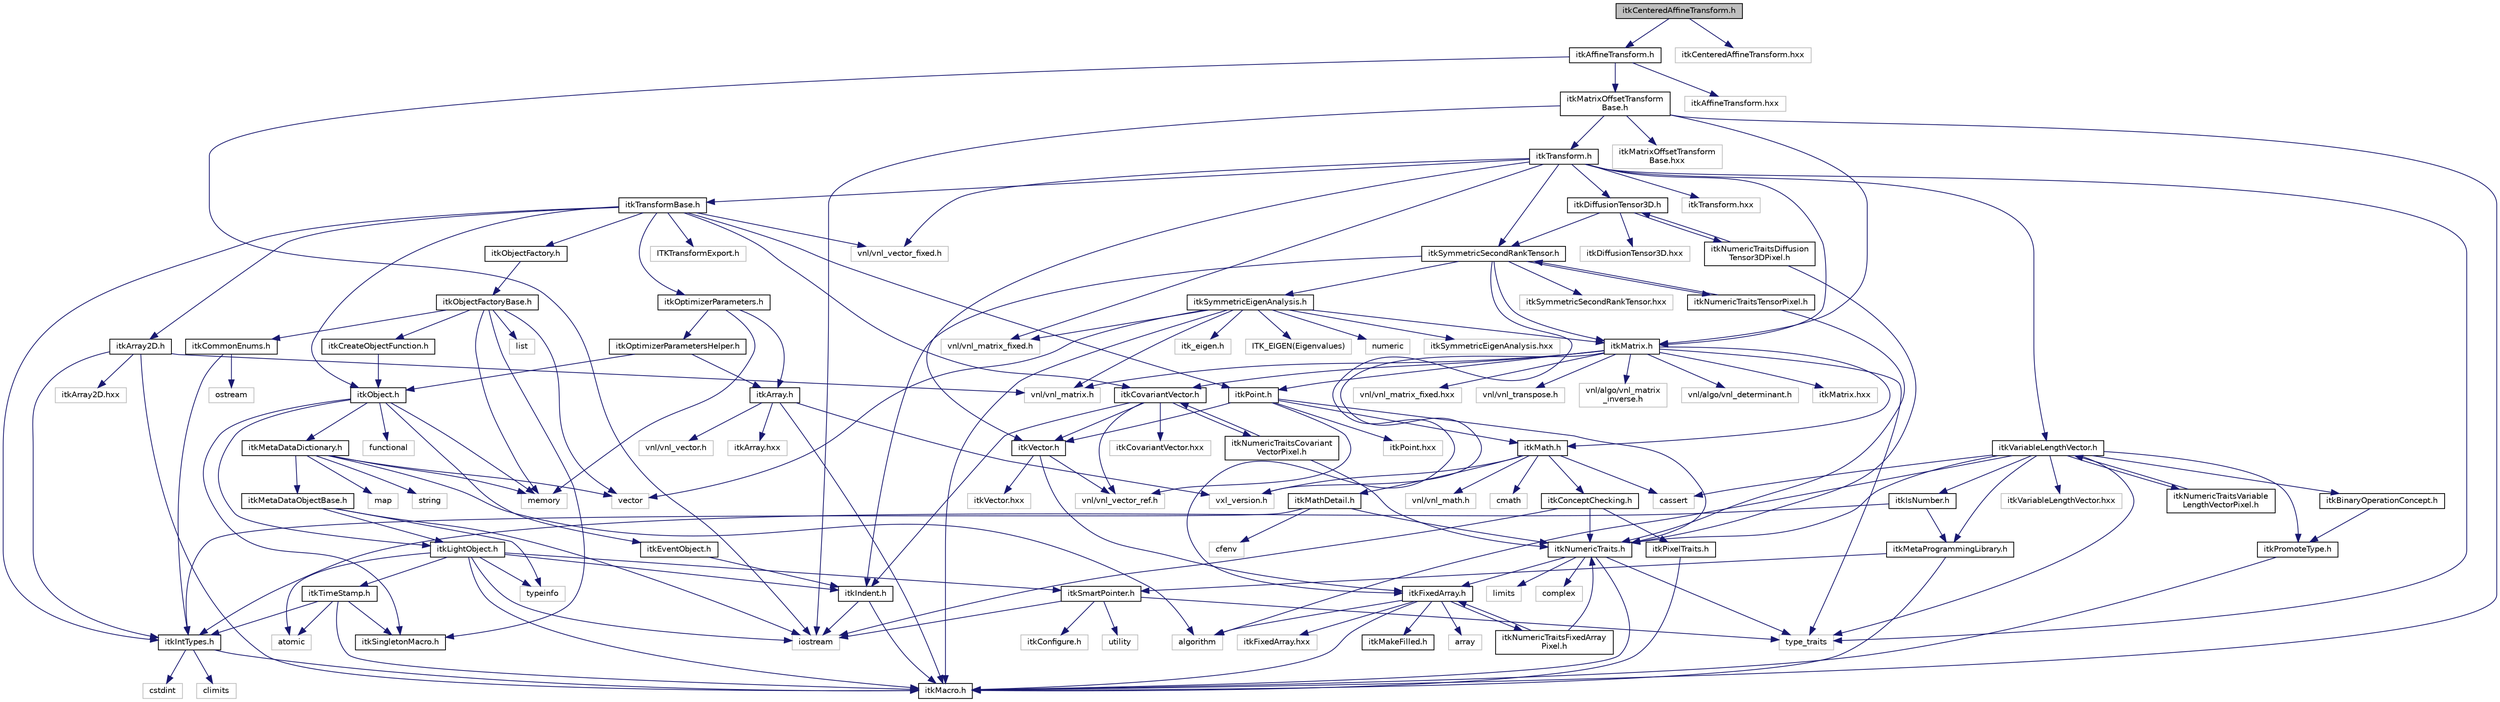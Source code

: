 digraph "itkCenteredAffineTransform.h"
{
 // LATEX_PDF_SIZE
  edge [fontname="Helvetica",fontsize="10",labelfontname="Helvetica",labelfontsize="10"];
  node [fontname="Helvetica",fontsize="10",shape=record];
  Node1 [label="itkCenteredAffineTransform.h",height=0.2,width=0.4,color="black", fillcolor="grey75", style="filled", fontcolor="black",tooltip=" "];
  Node1 -> Node2 [color="midnightblue",fontsize="10",style="solid",fontname="Helvetica"];
  Node2 [label="itkAffineTransform.h",height=0.2,width=0.4,color="black", fillcolor="white", style="filled",URL="$itkAffineTransform_8h.html",tooltip=" "];
  Node2 -> Node3 [color="midnightblue",fontsize="10",style="solid",fontname="Helvetica"];
  Node3 [label="itkMatrixOffsetTransform\lBase.h",height=0.2,width=0.4,color="black", fillcolor="white", style="filled",URL="$itkMatrixOffsetTransformBase_8h.html",tooltip=" "];
  Node3 -> Node4 [color="midnightblue",fontsize="10",style="solid",fontname="Helvetica"];
  Node4 [label="itkMacro.h",height=0.2,width=0.4,color="black", fillcolor="white", style="filled",URL="$itkMacro_8h.html",tooltip=" "];
  Node3 -> Node5 [color="midnightblue",fontsize="10",style="solid",fontname="Helvetica"];
  Node5 [label="itkMatrix.h",height=0.2,width=0.4,color="black", fillcolor="white", style="filled",URL="$itkMatrix_8h.html",tooltip=" "];
  Node5 -> Node6 [color="midnightblue",fontsize="10",style="solid",fontname="Helvetica"];
  Node6 [label="itkPoint.h",height=0.2,width=0.4,color="black", fillcolor="white", style="filled",URL="$itkPoint_8h.html",tooltip=" "];
  Node6 -> Node7 [color="midnightblue",fontsize="10",style="solid",fontname="Helvetica"];
  Node7 [label="itkNumericTraits.h",height=0.2,width=0.4,color="black", fillcolor="white", style="filled",URL="$itkNumericTraits_8h.html",tooltip=" "];
  Node7 -> Node4 [color="midnightblue",fontsize="10",style="solid",fontname="Helvetica"];
  Node7 -> Node8 [color="midnightblue",fontsize="10",style="solid",fontname="Helvetica"];
  Node8 [label="limits",height=0.2,width=0.4,color="grey75", fillcolor="white", style="filled",tooltip=" "];
  Node7 -> Node9 [color="midnightblue",fontsize="10",style="solid",fontname="Helvetica"];
  Node9 [label="complex",height=0.2,width=0.4,color="grey75", fillcolor="white", style="filled",tooltip=" "];
  Node7 -> Node10 [color="midnightblue",fontsize="10",style="solid",fontname="Helvetica"];
  Node10 [label="type_traits",height=0.2,width=0.4,color="grey75", fillcolor="white", style="filled",tooltip=" "];
  Node7 -> Node11 [color="midnightblue",fontsize="10",style="solid",fontname="Helvetica"];
  Node11 [label="itkFixedArray.h",height=0.2,width=0.4,color="black", fillcolor="white", style="filled",URL="$itkFixedArray_8h.html",tooltip=" "];
  Node11 -> Node4 [color="midnightblue",fontsize="10",style="solid",fontname="Helvetica"];
  Node11 -> Node12 [color="midnightblue",fontsize="10",style="solid",fontname="Helvetica"];
  Node12 [label="itkMakeFilled.h",height=0.2,width=0.4,color="black", fillcolor="white", style="filled",URL="$itkMakeFilled_8h.html",tooltip=" "];
  Node11 -> Node13 [color="midnightblue",fontsize="10",style="solid",fontname="Helvetica"];
  Node13 [label="algorithm",height=0.2,width=0.4,color="grey75", fillcolor="white", style="filled",tooltip=" "];
  Node11 -> Node14 [color="midnightblue",fontsize="10",style="solid",fontname="Helvetica"];
  Node14 [label="array",height=0.2,width=0.4,color="grey75", fillcolor="white", style="filled",tooltip=" "];
  Node11 -> Node15 [color="midnightblue",fontsize="10",style="solid",fontname="Helvetica"];
  Node15 [label="itkFixedArray.hxx",height=0.2,width=0.4,color="grey75", fillcolor="white", style="filled",tooltip=" "];
  Node11 -> Node16 [color="midnightblue",fontsize="10",style="solid",fontname="Helvetica"];
  Node16 [label="itkNumericTraitsFixedArray\lPixel.h",height=0.2,width=0.4,color="black", fillcolor="white", style="filled",URL="$itkNumericTraitsFixedArrayPixel_8h.html",tooltip=" "];
  Node16 -> Node7 [color="midnightblue",fontsize="10",style="solid",fontname="Helvetica"];
  Node16 -> Node11 [color="midnightblue",fontsize="10",style="solid",fontname="Helvetica"];
  Node6 -> Node17 [color="midnightblue",fontsize="10",style="solid",fontname="Helvetica"];
  Node17 [label="itkVector.h",height=0.2,width=0.4,color="black", fillcolor="white", style="filled",URL="$itkVector_8h.html",tooltip=" "];
  Node17 -> Node11 [color="midnightblue",fontsize="10",style="solid",fontname="Helvetica"];
  Node17 -> Node18 [color="midnightblue",fontsize="10",style="solid",fontname="Helvetica"];
  Node18 [label="vnl/vnl_vector_ref.h",height=0.2,width=0.4,color="grey75", fillcolor="white", style="filled",tooltip=" "];
  Node17 -> Node19 [color="midnightblue",fontsize="10",style="solid",fontname="Helvetica"];
  Node19 [label="itkVector.hxx",height=0.2,width=0.4,color="grey75", fillcolor="white", style="filled",tooltip=" "];
  Node6 -> Node18 [color="midnightblue",fontsize="10",style="solid",fontname="Helvetica"];
  Node6 -> Node20 [color="midnightblue",fontsize="10",style="solid",fontname="Helvetica"];
  Node20 [label="itkMath.h",height=0.2,width=0.4,color="black", fillcolor="white", style="filled",URL="$itkMath_8h.html",tooltip=" "];
  Node20 -> Node21 [color="midnightblue",fontsize="10",style="solid",fontname="Helvetica"];
  Node21 [label="cassert",height=0.2,width=0.4,color="grey75", fillcolor="white", style="filled",tooltip=" "];
  Node20 -> Node22 [color="midnightblue",fontsize="10",style="solid",fontname="Helvetica"];
  Node22 [label="cmath",height=0.2,width=0.4,color="grey75", fillcolor="white", style="filled",tooltip=" "];
  Node20 -> Node23 [color="midnightblue",fontsize="10",style="solid",fontname="Helvetica"];
  Node23 [label="itkMathDetail.h",height=0.2,width=0.4,color="black", fillcolor="white", style="filled",URL="$itkMathDetail_8h.html",tooltip=" "];
  Node23 -> Node24 [color="midnightblue",fontsize="10",style="solid",fontname="Helvetica"];
  Node24 [label="itkIntTypes.h",height=0.2,width=0.4,color="black", fillcolor="white", style="filled",URL="$itkIntTypes_8h.html",tooltip=" "];
  Node24 -> Node4 [color="midnightblue",fontsize="10",style="solid",fontname="Helvetica"];
  Node24 -> Node25 [color="midnightblue",fontsize="10",style="solid",fontname="Helvetica"];
  Node25 [label="cstdint",height=0.2,width=0.4,color="grey75", fillcolor="white", style="filled",tooltip=" "];
  Node24 -> Node26 [color="midnightblue",fontsize="10",style="solid",fontname="Helvetica"];
  Node26 [label="climits",height=0.2,width=0.4,color="grey75", fillcolor="white", style="filled",tooltip=" "];
  Node23 -> Node7 [color="midnightblue",fontsize="10",style="solid",fontname="Helvetica"];
  Node23 -> Node27 [color="midnightblue",fontsize="10",style="solid",fontname="Helvetica"];
  Node27 [label="cfenv",height=0.2,width=0.4,color="grey75", fillcolor="white", style="filled",tooltip=" "];
  Node20 -> Node28 [color="midnightblue",fontsize="10",style="solid",fontname="Helvetica"];
  Node28 [label="itkConceptChecking.h",height=0.2,width=0.4,color="black", fillcolor="white", style="filled",URL="$itkConceptChecking_8h.html",tooltip=" "];
  Node28 -> Node29 [color="midnightblue",fontsize="10",style="solid",fontname="Helvetica"];
  Node29 [label="itkPixelTraits.h",height=0.2,width=0.4,color="black", fillcolor="white", style="filled",URL="$itkPixelTraits_8h.html",tooltip=" "];
  Node29 -> Node4 [color="midnightblue",fontsize="10",style="solid",fontname="Helvetica"];
  Node28 -> Node7 [color="midnightblue",fontsize="10",style="solid",fontname="Helvetica"];
  Node28 -> Node30 [color="midnightblue",fontsize="10",style="solid",fontname="Helvetica"];
  Node30 [label="iostream",height=0.2,width=0.4,color="grey75", fillcolor="white", style="filled",tooltip=" "];
  Node20 -> Node31 [color="midnightblue",fontsize="10",style="solid",fontname="Helvetica"];
  Node31 [label="vnl/vnl_math.h",height=0.2,width=0.4,color="grey75", fillcolor="white", style="filled",tooltip=" "];
  Node20 -> Node32 [color="midnightblue",fontsize="10",style="solid",fontname="Helvetica"];
  Node32 [label="vxl_version.h",height=0.2,width=0.4,color="grey75", fillcolor="white", style="filled",tooltip=" "];
  Node6 -> Node33 [color="midnightblue",fontsize="10",style="solid",fontname="Helvetica"];
  Node33 [label="itkPoint.hxx",height=0.2,width=0.4,color="grey75", fillcolor="white", style="filled",tooltip=" "];
  Node5 -> Node34 [color="midnightblue",fontsize="10",style="solid",fontname="Helvetica"];
  Node34 [label="itkCovariantVector.h",height=0.2,width=0.4,color="black", fillcolor="white", style="filled",URL="$itkCovariantVector_8h.html",tooltip=" "];
  Node34 -> Node35 [color="midnightblue",fontsize="10",style="solid",fontname="Helvetica"];
  Node35 [label="itkIndent.h",height=0.2,width=0.4,color="black", fillcolor="white", style="filled",URL="$itkIndent_8h.html",tooltip=" "];
  Node35 -> Node4 [color="midnightblue",fontsize="10",style="solid",fontname="Helvetica"];
  Node35 -> Node30 [color="midnightblue",fontsize="10",style="solid",fontname="Helvetica"];
  Node34 -> Node17 [color="midnightblue",fontsize="10",style="solid",fontname="Helvetica"];
  Node34 -> Node18 [color="midnightblue",fontsize="10",style="solid",fontname="Helvetica"];
  Node34 -> Node36 [color="midnightblue",fontsize="10",style="solid",fontname="Helvetica"];
  Node36 [label="itkNumericTraitsCovariant\lVectorPixel.h",height=0.2,width=0.4,color="black", fillcolor="white", style="filled",URL="$itkNumericTraitsCovariantVectorPixel_8h.html",tooltip=" "];
  Node36 -> Node7 [color="midnightblue",fontsize="10",style="solid",fontname="Helvetica"];
  Node36 -> Node34 [color="midnightblue",fontsize="10",style="solid",fontname="Helvetica"];
  Node34 -> Node37 [color="midnightblue",fontsize="10",style="solid",fontname="Helvetica"];
  Node37 [label="itkCovariantVector.hxx",height=0.2,width=0.4,color="grey75", fillcolor="white", style="filled",tooltip=" "];
  Node5 -> Node32 [color="midnightblue",fontsize="10",style="solid",fontname="Helvetica"];
  Node5 -> Node38 [color="midnightblue",fontsize="10",style="solid",fontname="Helvetica"];
  Node38 [label="vnl/vnl_matrix_fixed.hxx",height=0.2,width=0.4,color="grey75", fillcolor="white", style="filled",tooltip=" "];
  Node5 -> Node39 [color="midnightblue",fontsize="10",style="solid",fontname="Helvetica"];
  Node39 [label="vnl/vnl_transpose.h",height=0.2,width=0.4,color="grey75", fillcolor="white", style="filled",tooltip=" "];
  Node5 -> Node40 [color="midnightblue",fontsize="10",style="solid",fontname="Helvetica"];
  Node40 [label="vnl/algo/vnl_matrix\l_inverse.h",height=0.2,width=0.4,color="grey75", fillcolor="white", style="filled",tooltip=" "];
  Node5 -> Node41 [color="midnightblue",fontsize="10",style="solid",fontname="Helvetica"];
  Node41 [label="vnl/vnl_matrix.h",height=0.2,width=0.4,color="grey75", fillcolor="white", style="filled",tooltip=" "];
  Node5 -> Node42 [color="midnightblue",fontsize="10",style="solid",fontname="Helvetica"];
  Node42 [label="vnl/algo/vnl_determinant.h",height=0.2,width=0.4,color="grey75", fillcolor="white", style="filled",tooltip=" "];
  Node5 -> Node20 [color="midnightblue",fontsize="10",style="solid",fontname="Helvetica"];
  Node5 -> Node10 [color="midnightblue",fontsize="10",style="solid",fontname="Helvetica"];
  Node5 -> Node43 [color="midnightblue",fontsize="10",style="solid",fontname="Helvetica"];
  Node43 [label="itkMatrix.hxx",height=0.2,width=0.4,color="grey75", fillcolor="white", style="filled",tooltip=" "];
  Node3 -> Node44 [color="midnightblue",fontsize="10",style="solid",fontname="Helvetica"];
  Node44 [label="itkTransform.h",height=0.2,width=0.4,color="black", fillcolor="white", style="filled",URL="$itkTransform_8h.html",tooltip=" "];
  Node44 -> Node10 [color="midnightblue",fontsize="10",style="solid",fontname="Helvetica"];
  Node44 -> Node45 [color="midnightblue",fontsize="10",style="solid",fontname="Helvetica"];
  Node45 [label="itkTransformBase.h",height=0.2,width=0.4,color="black", fillcolor="white", style="filled",URL="$itkTransformBase_8h.html",tooltip=" "];
  Node45 -> Node46 [color="midnightblue",fontsize="10",style="solid",fontname="Helvetica"];
  Node46 [label="ITKTransformExport.h",height=0.2,width=0.4,color="grey75", fillcolor="white", style="filled",tooltip=" "];
  Node45 -> Node47 [color="midnightblue",fontsize="10",style="solid",fontname="Helvetica"];
  Node47 [label="itkObject.h",height=0.2,width=0.4,color="black", fillcolor="white", style="filled",URL="$itkObject_8h.html",tooltip=" "];
  Node47 -> Node48 [color="midnightblue",fontsize="10",style="solid",fontname="Helvetica"];
  Node48 [label="itkLightObject.h",height=0.2,width=0.4,color="black", fillcolor="white", style="filled",URL="$itkLightObject_8h.html",tooltip=" "];
  Node48 -> Node4 [color="midnightblue",fontsize="10",style="solid",fontname="Helvetica"];
  Node48 -> Node49 [color="midnightblue",fontsize="10",style="solid",fontname="Helvetica"];
  Node49 [label="itkSmartPointer.h",height=0.2,width=0.4,color="black", fillcolor="white", style="filled",URL="$itkSmartPointer_8h.html",tooltip=" "];
  Node49 -> Node30 [color="midnightblue",fontsize="10",style="solid",fontname="Helvetica"];
  Node49 -> Node50 [color="midnightblue",fontsize="10",style="solid",fontname="Helvetica"];
  Node50 [label="utility",height=0.2,width=0.4,color="grey75", fillcolor="white", style="filled",tooltip=" "];
  Node49 -> Node10 [color="midnightblue",fontsize="10",style="solid",fontname="Helvetica"];
  Node49 -> Node51 [color="midnightblue",fontsize="10",style="solid",fontname="Helvetica"];
  Node51 [label="itkConfigure.h",height=0.2,width=0.4,color="grey75", fillcolor="white", style="filled",tooltip=" "];
  Node48 -> Node52 [color="midnightblue",fontsize="10",style="solid",fontname="Helvetica"];
  Node52 [label="itkTimeStamp.h",height=0.2,width=0.4,color="black", fillcolor="white", style="filled",URL="$itkTimeStamp_8h.html",tooltip=" "];
  Node52 -> Node4 [color="midnightblue",fontsize="10",style="solid",fontname="Helvetica"];
  Node52 -> Node24 [color="midnightblue",fontsize="10",style="solid",fontname="Helvetica"];
  Node52 -> Node53 [color="midnightblue",fontsize="10",style="solid",fontname="Helvetica"];
  Node53 [label="atomic",height=0.2,width=0.4,color="grey75", fillcolor="white", style="filled",tooltip=" "];
  Node52 -> Node54 [color="midnightblue",fontsize="10",style="solid",fontname="Helvetica"];
  Node54 [label="itkSingletonMacro.h",height=0.2,width=0.4,color="black", fillcolor="white", style="filled",URL="$itkSingletonMacro_8h.html",tooltip=" "];
  Node48 -> Node35 [color="midnightblue",fontsize="10",style="solid",fontname="Helvetica"];
  Node48 -> Node53 [color="midnightblue",fontsize="10",style="solid",fontname="Helvetica"];
  Node48 -> Node30 [color="midnightblue",fontsize="10",style="solid",fontname="Helvetica"];
  Node48 -> Node55 [color="midnightblue",fontsize="10",style="solid",fontname="Helvetica"];
  Node55 [label="typeinfo",height=0.2,width=0.4,color="grey75", fillcolor="white", style="filled",tooltip=" "];
  Node47 -> Node56 [color="midnightblue",fontsize="10",style="solid",fontname="Helvetica"];
  Node56 [label="itkEventObject.h",height=0.2,width=0.4,color="black", fillcolor="white", style="filled",URL="$itkEventObject_8h.html",tooltip=" "];
  Node56 -> Node35 [color="midnightblue",fontsize="10",style="solid",fontname="Helvetica"];
  Node47 -> Node57 [color="midnightblue",fontsize="10",style="solid",fontname="Helvetica"];
  Node57 [label="itkMetaDataDictionary.h",height=0.2,width=0.4,color="black", fillcolor="white", style="filled",URL="$itkMetaDataDictionary_8h.html",tooltip=" "];
  Node57 -> Node58 [color="midnightblue",fontsize="10",style="solid",fontname="Helvetica"];
  Node58 [label="itkMetaDataObjectBase.h",height=0.2,width=0.4,color="black", fillcolor="white", style="filled",URL="$itkMetaDataObjectBase_8h.html",tooltip=" "];
  Node58 -> Node48 [color="midnightblue",fontsize="10",style="solid",fontname="Helvetica"];
  Node58 -> Node55 [color="midnightblue",fontsize="10",style="solid",fontname="Helvetica"];
  Node58 -> Node30 [color="midnightblue",fontsize="10",style="solid",fontname="Helvetica"];
  Node57 -> Node13 [color="midnightblue",fontsize="10",style="solid",fontname="Helvetica"];
  Node57 -> Node59 [color="midnightblue",fontsize="10",style="solid",fontname="Helvetica"];
  Node59 [label="vector",height=0.2,width=0.4,color="grey75", fillcolor="white", style="filled",tooltip=" "];
  Node57 -> Node60 [color="midnightblue",fontsize="10",style="solid",fontname="Helvetica"];
  Node60 [label="map",height=0.2,width=0.4,color="grey75", fillcolor="white", style="filled",tooltip=" "];
  Node57 -> Node61 [color="midnightblue",fontsize="10",style="solid",fontname="Helvetica"];
  Node61 [label="string",height=0.2,width=0.4,color="grey75", fillcolor="white", style="filled",tooltip=" "];
  Node57 -> Node62 [color="midnightblue",fontsize="10",style="solid",fontname="Helvetica"];
  Node62 [label="memory",height=0.2,width=0.4,color="grey75", fillcolor="white", style="filled",tooltip=" "];
  Node47 -> Node54 [color="midnightblue",fontsize="10",style="solid",fontname="Helvetica"];
  Node47 -> Node63 [color="midnightblue",fontsize="10",style="solid",fontname="Helvetica"];
  Node63 [label="functional",height=0.2,width=0.4,color="grey75", fillcolor="white", style="filled",tooltip=" "];
  Node47 -> Node62 [color="midnightblue",fontsize="10",style="solid",fontname="Helvetica"];
  Node45 -> Node6 [color="midnightblue",fontsize="10",style="solid",fontname="Helvetica"];
  Node45 -> Node34 [color="midnightblue",fontsize="10",style="solid",fontname="Helvetica"];
  Node45 -> Node64 [color="midnightblue",fontsize="10",style="solid",fontname="Helvetica"];
  Node64 [label="vnl/vnl_vector_fixed.h",height=0.2,width=0.4,color="grey75", fillcolor="white", style="filled",tooltip=" "];
  Node45 -> Node65 [color="midnightblue",fontsize="10",style="solid",fontname="Helvetica"];
  Node65 [label="itkArray2D.h",height=0.2,width=0.4,color="black", fillcolor="white", style="filled",URL="$itkArray2D_8h.html",tooltip=" "];
  Node65 -> Node4 [color="midnightblue",fontsize="10",style="solid",fontname="Helvetica"];
  Node65 -> Node24 [color="midnightblue",fontsize="10",style="solid",fontname="Helvetica"];
  Node65 -> Node41 [color="midnightblue",fontsize="10",style="solid",fontname="Helvetica"];
  Node65 -> Node66 [color="midnightblue",fontsize="10",style="solid",fontname="Helvetica"];
  Node66 [label="itkArray2D.hxx",height=0.2,width=0.4,color="grey75", fillcolor="white", style="filled",tooltip=" "];
  Node45 -> Node67 [color="midnightblue",fontsize="10",style="solid",fontname="Helvetica"];
  Node67 [label="itkOptimizerParameters.h",height=0.2,width=0.4,color="black", fillcolor="white", style="filled",URL="$itkOptimizerParameters_8h.html",tooltip=" "];
  Node67 -> Node68 [color="midnightblue",fontsize="10",style="solid",fontname="Helvetica"];
  Node68 [label="itkArray.h",height=0.2,width=0.4,color="black", fillcolor="white", style="filled",URL="$itkArray_8h.html",tooltip=" "];
  Node68 -> Node4 [color="midnightblue",fontsize="10",style="solid",fontname="Helvetica"];
  Node68 -> Node32 [color="midnightblue",fontsize="10",style="solid",fontname="Helvetica"];
  Node68 -> Node69 [color="midnightblue",fontsize="10",style="solid",fontname="Helvetica"];
  Node69 [label="vnl/vnl_vector.h",height=0.2,width=0.4,color="grey75", fillcolor="white", style="filled",tooltip=" "];
  Node68 -> Node70 [color="midnightblue",fontsize="10",style="solid",fontname="Helvetica"];
  Node70 [label="itkArray.hxx",height=0.2,width=0.4,color="grey75", fillcolor="white", style="filled",tooltip=" "];
  Node67 -> Node71 [color="midnightblue",fontsize="10",style="solid",fontname="Helvetica"];
  Node71 [label="itkOptimizerParametersHelper.h",height=0.2,width=0.4,color="black", fillcolor="white", style="filled",URL="$itkOptimizerParametersHelper_8h.html",tooltip=" "];
  Node71 -> Node47 [color="midnightblue",fontsize="10",style="solid",fontname="Helvetica"];
  Node71 -> Node68 [color="midnightblue",fontsize="10",style="solid",fontname="Helvetica"];
  Node67 -> Node62 [color="midnightblue",fontsize="10",style="solid",fontname="Helvetica"];
  Node45 -> Node72 [color="midnightblue",fontsize="10",style="solid",fontname="Helvetica"];
  Node72 [label="itkObjectFactory.h",height=0.2,width=0.4,color="black", fillcolor="white", style="filled",URL="$itkObjectFactory_8h.html",tooltip=" "];
  Node72 -> Node73 [color="midnightblue",fontsize="10",style="solid",fontname="Helvetica"];
  Node73 [label="itkObjectFactoryBase.h",height=0.2,width=0.4,color="black", fillcolor="white", style="filled",URL="$itkObjectFactoryBase_8h.html",tooltip=" "];
  Node73 -> Node74 [color="midnightblue",fontsize="10",style="solid",fontname="Helvetica"];
  Node74 [label="itkCreateObjectFunction.h",height=0.2,width=0.4,color="black", fillcolor="white", style="filled",URL="$itkCreateObjectFunction_8h.html",tooltip=" "];
  Node74 -> Node47 [color="midnightblue",fontsize="10",style="solid",fontname="Helvetica"];
  Node73 -> Node54 [color="midnightblue",fontsize="10",style="solid",fontname="Helvetica"];
  Node73 -> Node75 [color="midnightblue",fontsize="10",style="solid",fontname="Helvetica"];
  Node75 [label="itkCommonEnums.h",height=0.2,width=0.4,color="black", fillcolor="white", style="filled",URL="$itkCommonEnums_8h.html",tooltip=" "];
  Node75 -> Node24 [color="midnightblue",fontsize="10",style="solid",fontname="Helvetica"];
  Node75 -> Node76 [color="midnightblue",fontsize="10",style="solid",fontname="Helvetica"];
  Node76 [label="ostream",height=0.2,width=0.4,color="grey75", fillcolor="white", style="filled",tooltip=" "];
  Node73 -> Node77 [color="midnightblue",fontsize="10",style="solid",fontname="Helvetica"];
  Node77 [label="list",height=0.2,width=0.4,color="grey75", fillcolor="white", style="filled",tooltip=" "];
  Node73 -> Node62 [color="midnightblue",fontsize="10",style="solid",fontname="Helvetica"];
  Node73 -> Node59 [color="midnightblue",fontsize="10",style="solid",fontname="Helvetica"];
  Node45 -> Node24 [color="midnightblue",fontsize="10",style="solid",fontname="Helvetica"];
  Node44 -> Node17 [color="midnightblue",fontsize="10",style="solid",fontname="Helvetica"];
  Node44 -> Node78 [color="midnightblue",fontsize="10",style="solid",fontname="Helvetica"];
  Node78 [label="itkSymmetricSecondRankTensor.h",height=0.2,width=0.4,color="black", fillcolor="white", style="filled",URL="$itkSymmetricSecondRankTensor_8h.html",tooltip=" "];
  Node78 -> Node35 [color="midnightblue",fontsize="10",style="solid",fontname="Helvetica"];
  Node78 -> Node11 [color="midnightblue",fontsize="10",style="solid",fontname="Helvetica"];
  Node78 -> Node5 [color="midnightblue",fontsize="10",style="solid",fontname="Helvetica"];
  Node78 -> Node79 [color="midnightblue",fontsize="10",style="solid",fontname="Helvetica"];
  Node79 [label="itkSymmetricEigenAnalysis.h",height=0.2,width=0.4,color="black", fillcolor="white", style="filled",URL="$itkSymmetricEigenAnalysis_8h.html",tooltip=" "];
  Node79 -> Node4 [color="midnightblue",fontsize="10",style="solid",fontname="Helvetica"];
  Node79 -> Node80 [color="midnightblue",fontsize="10",style="solid",fontname="Helvetica"];
  Node80 [label="itk_eigen.h",height=0.2,width=0.4,color="grey75", fillcolor="white", style="filled",tooltip=" "];
  Node79 -> Node81 [color="midnightblue",fontsize="10",style="solid",fontname="Helvetica"];
  Node81 [label="ITK_EIGEN(Eigenvalues)",height=0.2,width=0.4,color="grey75", fillcolor="white", style="filled",tooltip=" "];
  Node79 -> Node82 [color="midnightblue",fontsize="10",style="solid",fontname="Helvetica"];
  Node82 [label="numeric",height=0.2,width=0.4,color="grey75", fillcolor="white", style="filled",tooltip=" "];
  Node79 -> Node59 [color="midnightblue",fontsize="10",style="solid",fontname="Helvetica"];
  Node79 -> Node41 [color="midnightblue",fontsize="10",style="solid",fontname="Helvetica"];
  Node79 -> Node83 [color="midnightblue",fontsize="10",style="solid",fontname="Helvetica"];
  Node83 [label="vnl/vnl_matrix_fixed.h",height=0.2,width=0.4,color="grey75", fillcolor="white", style="filled",tooltip=" "];
  Node79 -> Node5 [color="midnightblue",fontsize="10",style="solid",fontname="Helvetica"];
  Node79 -> Node84 [color="midnightblue",fontsize="10",style="solid",fontname="Helvetica"];
  Node84 [label="itkSymmetricEigenAnalysis.hxx",height=0.2,width=0.4,color="grey75", fillcolor="white", style="filled",tooltip=" "];
  Node78 -> Node85 [color="midnightblue",fontsize="10",style="solid",fontname="Helvetica"];
  Node85 [label="itkNumericTraitsTensorPixel.h",height=0.2,width=0.4,color="black", fillcolor="white", style="filled",URL="$itkNumericTraitsTensorPixel_8h.html",tooltip=" "];
  Node85 -> Node7 [color="midnightblue",fontsize="10",style="solid",fontname="Helvetica"];
  Node85 -> Node78 [color="midnightblue",fontsize="10",style="solid",fontname="Helvetica"];
  Node78 -> Node86 [color="midnightblue",fontsize="10",style="solid",fontname="Helvetica"];
  Node86 [label="itkSymmetricSecondRankTensor.hxx",height=0.2,width=0.4,color="grey75", fillcolor="white", style="filled",tooltip=" "];
  Node44 -> Node87 [color="midnightblue",fontsize="10",style="solid",fontname="Helvetica"];
  Node87 [label="itkDiffusionTensor3D.h",height=0.2,width=0.4,color="black", fillcolor="white", style="filled",URL="$itkDiffusionTensor3D_8h.html",tooltip=" "];
  Node87 -> Node78 [color="midnightblue",fontsize="10",style="solid",fontname="Helvetica"];
  Node87 -> Node88 [color="midnightblue",fontsize="10",style="solid",fontname="Helvetica"];
  Node88 [label="itkNumericTraitsDiffusion\lTensor3DPixel.h",height=0.2,width=0.4,color="black", fillcolor="white", style="filled",URL="$itkNumericTraitsDiffusionTensor3DPixel_8h.html",tooltip=" "];
  Node88 -> Node7 [color="midnightblue",fontsize="10",style="solid",fontname="Helvetica"];
  Node88 -> Node87 [color="midnightblue",fontsize="10",style="solid",fontname="Helvetica"];
  Node87 -> Node89 [color="midnightblue",fontsize="10",style="solid",fontname="Helvetica"];
  Node89 [label="itkDiffusionTensor3D.hxx",height=0.2,width=0.4,color="grey75", fillcolor="white", style="filled",tooltip=" "];
  Node44 -> Node90 [color="midnightblue",fontsize="10",style="solid",fontname="Helvetica"];
  Node90 [label="itkVariableLengthVector.h",height=0.2,width=0.4,color="black", fillcolor="white", style="filled",URL="$itkVariableLengthVector_8h.html",tooltip=" "];
  Node90 -> Node21 [color="midnightblue",fontsize="10",style="solid",fontname="Helvetica"];
  Node90 -> Node13 [color="midnightblue",fontsize="10",style="solid",fontname="Helvetica"];
  Node90 -> Node10 [color="midnightblue",fontsize="10",style="solid",fontname="Helvetica"];
  Node90 -> Node7 [color="midnightblue",fontsize="10",style="solid",fontname="Helvetica"];
  Node90 -> Node91 [color="midnightblue",fontsize="10",style="solid",fontname="Helvetica"];
  Node91 [label="itkMetaProgrammingLibrary.h",height=0.2,width=0.4,color="black", fillcolor="white", style="filled",URL="$itkMetaProgrammingLibrary_8h.html",tooltip=" "];
  Node91 -> Node4 [color="midnightblue",fontsize="10",style="solid",fontname="Helvetica"];
  Node91 -> Node49 [color="midnightblue",fontsize="10",style="solid",fontname="Helvetica"];
  Node90 -> Node92 [color="midnightblue",fontsize="10",style="solid",fontname="Helvetica"];
  Node92 [label="itkIsNumber.h",height=0.2,width=0.4,color="black", fillcolor="white", style="filled",URL="$itkIsNumber_8h.html",tooltip=" "];
  Node92 -> Node91 [color="midnightblue",fontsize="10",style="solid",fontname="Helvetica"];
  Node92 -> Node24 [color="midnightblue",fontsize="10",style="solid",fontname="Helvetica"];
  Node90 -> Node93 [color="midnightblue",fontsize="10",style="solid",fontname="Helvetica"];
  Node93 [label="itkPromoteType.h",height=0.2,width=0.4,color="black", fillcolor="white", style="filled",URL="$itkPromoteType_8h.html",tooltip=" "];
  Node93 -> Node4 [color="midnightblue",fontsize="10",style="solid",fontname="Helvetica"];
  Node90 -> Node94 [color="midnightblue",fontsize="10",style="solid",fontname="Helvetica"];
  Node94 [label="itkBinaryOperationConcept.h",height=0.2,width=0.4,color="black", fillcolor="white", style="filled",URL="$itkBinaryOperationConcept_8h.html",tooltip=" "];
  Node94 -> Node93 [color="midnightblue",fontsize="10",style="solid",fontname="Helvetica"];
  Node90 -> Node95 [color="midnightblue",fontsize="10",style="solid",fontname="Helvetica"];
  Node95 [label="itkNumericTraitsVariable\lLengthVectorPixel.h",height=0.2,width=0.4,color="black", fillcolor="white", style="filled",URL="$itkNumericTraitsVariableLengthVectorPixel_8h.html",tooltip=" "];
  Node95 -> Node90 [color="midnightblue",fontsize="10",style="solid",fontname="Helvetica"];
  Node90 -> Node96 [color="midnightblue",fontsize="10",style="solid",fontname="Helvetica"];
  Node96 [label="itkVariableLengthVector.hxx",height=0.2,width=0.4,color="grey75", fillcolor="white", style="filled",tooltip=" "];
  Node44 -> Node64 [color="midnightblue",fontsize="10",style="solid",fontname="Helvetica"];
  Node44 -> Node83 [color="midnightblue",fontsize="10",style="solid",fontname="Helvetica"];
  Node44 -> Node5 [color="midnightblue",fontsize="10",style="solid",fontname="Helvetica"];
  Node44 -> Node97 [color="midnightblue",fontsize="10",style="solid",fontname="Helvetica"];
  Node97 [label="itkTransform.hxx",height=0.2,width=0.4,color="grey75", fillcolor="white", style="filled",tooltip=" "];
  Node3 -> Node30 [color="midnightblue",fontsize="10",style="solid",fontname="Helvetica"];
  Node3 -> Node98 [color="midnightblue",fontsize="10",style="solid",fontname="Helvetica"];
  Node98 [label="itkMatrixOffsetTransform\lBase.hxx",height=0.2,width=0.4,color="grey75", fillcolor="white", style="filled",tooltip=" "];
  Node2 -> Node30 [color="midnightblue",fontsize="10",style="solid",fontname="Helvetica"];
  Node2 -> Node99 [color="midnightblue",fontsize="10",style="solid",fontname="Helvetica"];
  Node99 [label="itkAffineTransform.hxx",height=0.2,width=0.4,color="grey75", fillcolor="white", style="filled",tooltip=" "];
  Node1 -> Node100 [color="midnightblue",fontsize="10",style="solid",fontname="Helvetica"];
  Node100 [label="itkCenteredAffineTransform.hxx",height=0.2,width=0.4,color="grey75", fillcolor="white", style="filled",tooltip=" "];
}
